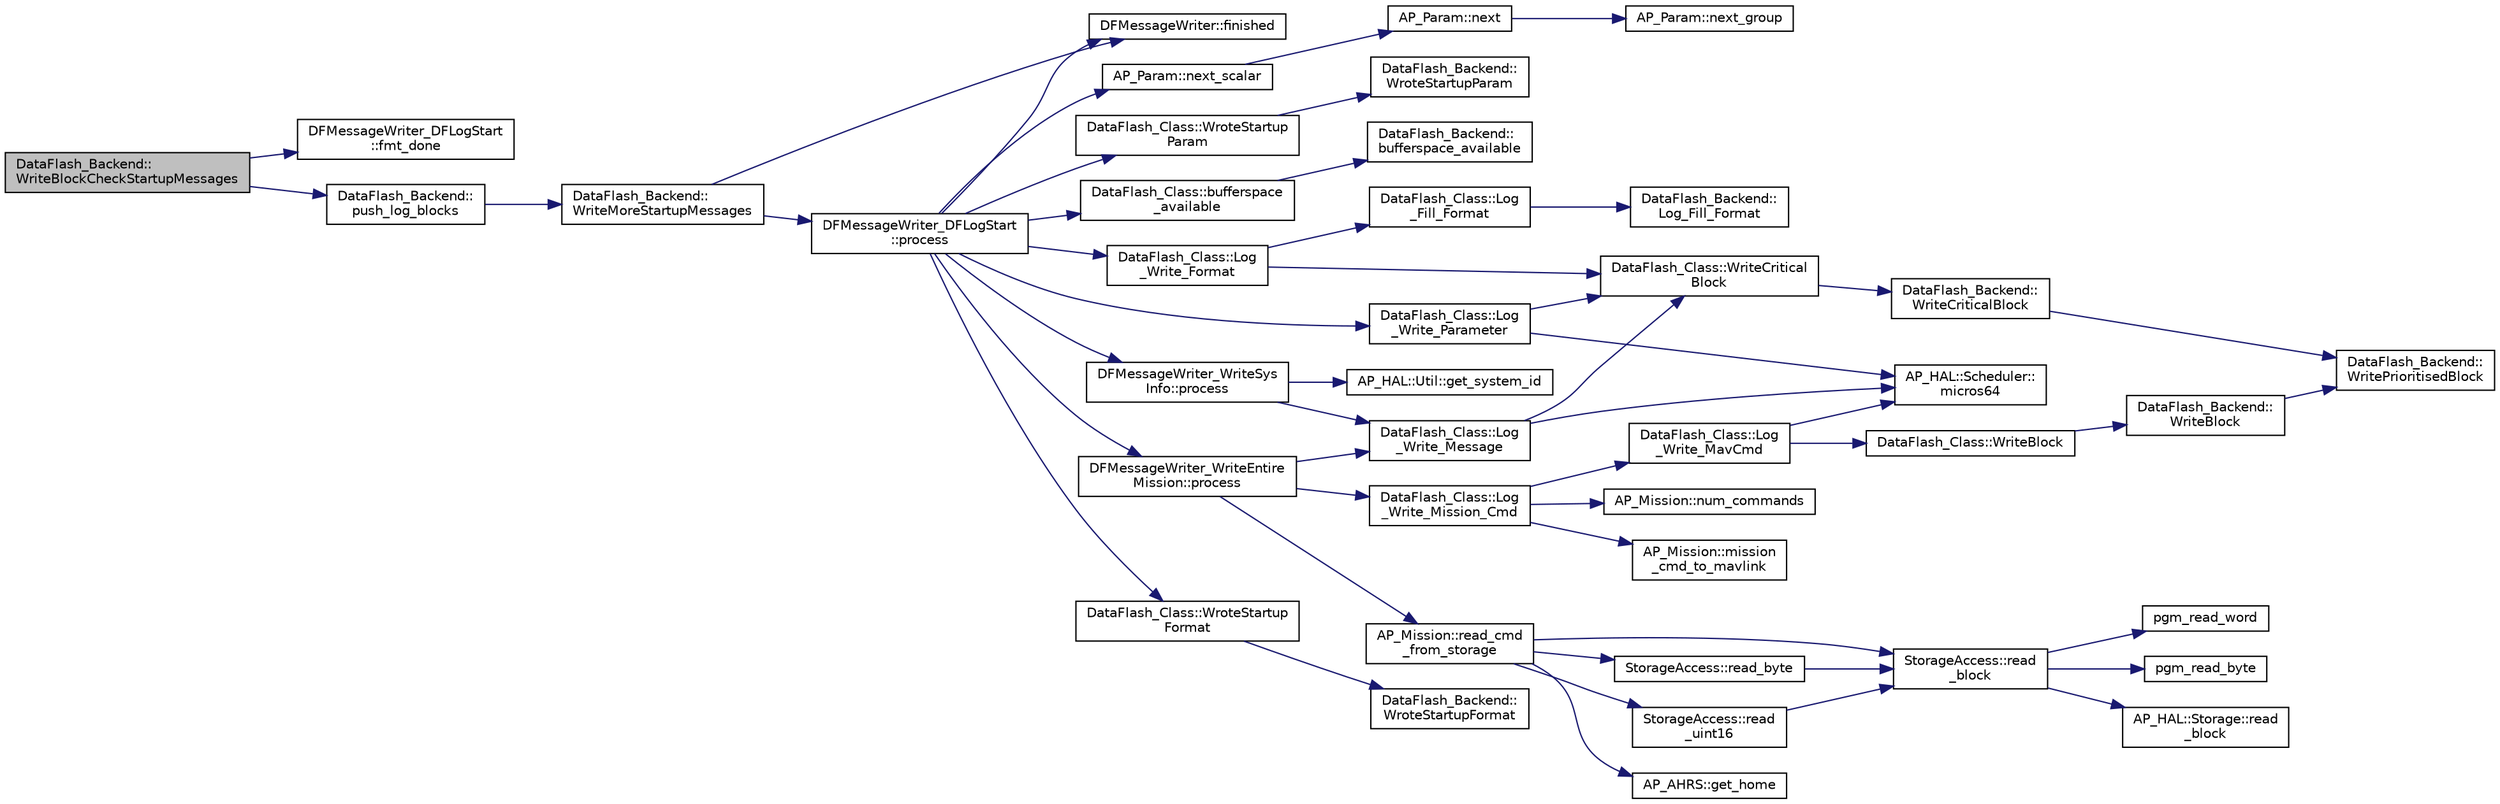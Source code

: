 digraph "DataFlash_Backend::WriteBlockCheckStartupMessages"
{
 // INTERACTIVE_SVG=YES
  edge [fontname="Helvetica",fontsize="10",labelfontname="Helvetica",labelfontsize="10"];
  node [fontname="Helvetica",fontsize="10",shape=record];
  rankdir="LR";
  Node1 [label="DataFlash_Backend::\lWriteBlockCheckStartupMessages",height=0.2,width=0.4,color="black", fillcolor="grey75", style="filled", fontcolor="black"];
  Node1 -> Node2 [color="midnightblue",fontsize="10",style="solid",fontname="Helvetica"];
  Node2 [label="DFMessageWriter_DFLogStart\l::fmt_done",height=0.2,width=0.4,color="black", fillcolor="white", style="filled",URL="$classDFMessageWriter__DFLogStart.html#a0c616a30397a8096d4ab20777b5f762a"];
  Node1 -> Node3 [color="midnightblue",fontsize="10",style="solid",fontname="Helvetica"];
  Node3 [label="DataFlash_Backend::\lpush_log_blocks",height=0.2,width=0.4,color="black", fillcolor="white", style="filled",URL="$classDataFlash__Backend.html#af5ccb067107a1ee7289ec208b5bc3bae"];
  Node3 -> Node4 [color="midnightblue",fontsize="10",style="solid",fontname="Helvetica"];
  Node4 [label="DataFlash_Backend::\lWriteMoreStartupMessages",height=0.2,width=0.4,color="black", fillcolor="white", style="filled",URL="$classDataFlash__Backend.html#af17a5022c4e47cfdd56c1a5887e85632"];
  Node4 -> Node5 [color="midnightblue",fontsize="10",style="solid",fontname="Helvetica"];
  Node5 [label="DFMessageWriter::finished",height=0.2,width=0.4,color="black", fillcolor="white", style="filled",URL="$classDFMessageWriter.html#a7acd177fa3b6820cb0a95a19e82cfe98"];
  Node4 -> Node6 [color="midnightblue",fontsize="10",style="solid",fontname="Helvetica"];
  Node6 [label="DFMessageWriter_DFLogStart\l::process",height=0.2,width=0.4,color="black", fillcolor="white", style="filled",URL="$classDFMessageWriter__DFLogStart.html#a81d7ab192bff2616b7649f3d4bdf7ca7"];
  Node6 -> Node7 [color="midnightblue",fontsize="10",style="solid",fontname="Helvetica"];
  Node7 [label="DataFlash_Class::Log\l_Write_Format",height=0.2,width=0.4,color="black", fillcolor="white", style="filled",URL="$classDataFlash__Class.html#afc587ba5893e0b91d4b962d4d4673ab2"];
  Node7 -> Node8 [color="midnightblue",fontsize="10",style="solid",fontname="Helvetica"];
  Node8 [label="DataFlash_Class::Log\l_Fill_Format",height=0.2,width=0.4,color="black", fillcolor="white", style="filled",URL="$classDataFlash__Class.html#a972466284a00ba479b9752a8fa43415e"];
  Node8 -> Node9 [color="midnightblue",fontsize="10",style="solid",fontname="Helvetica"];
  Node9 [label="DataFlash_Backend::\lLog_Fill_Format",height=0.2,width=0.4,color="black", fillcolor="white", style="filled",URL="$classDataFlash__Backend.html#a7078443c13464225a9368f782451ea1f"];
  Node7 -> Node10 [color="midnightblue",fontsize="10",style="solid",fontname="Helvetica"];
  Node10 [label="DataFlash_Class::WriteCritical\lBlock",height=0.2,width=0.4,color="black", fillcolor="white", style="filled",URL="$classDataFlash__Class.html#a2953e779f3c3587638e1324b1bf9ff33"];
  Node10 -> Node11 [color="midnightblue",fontsize="10",style="solid",fontname="Helvetica"];
  Node11 [label="DataFlash_Backend::\lWriteCriticalBlock",height=0.2,width=0.4,color="black", fillcolor="white", style="filled",URL="$classDataFlash__Backend.html#a5be0a9e566b2b525659756204c3353b7"];
  Node11 -> Node12 [color="midnightblue",fontsize="10",style="solid",fontname="Helvetica"];
  Node12 [label="DataFlash_Backend::\lWritePrioritisedBlock",height=0.2,width=0.4,color="black", fillcolor="white", style="filled",URL="$classDataFlash__Backend.html#a0807326aa0d3df61375bc1c949d2a125"];
  Node6 -> Node13 [color="midnightblue",fontsize="10",style="solid",fontname="Helvetica"];
  Node13 [label="DataFlash_Class::WroteStartup\lFormat",height=0.2,width=0.4,color="black", fillcolor="white", style="filled",URL="$classDataFlash__Class.html#abf28bb9da150eef6d4ac17cf7c2b195c"];
  Node13 -> Node14 [color="midnightblue",fontsize="10",style="solid",fontname="Helvetica"];
  Node14 [label="DataFlash_Backend::\lWroteStartupFormat",height=0.2,width=0.4,color="black", fillcolor="white", style="filled",URL="$classDataFlash__Backend.html#ac23b965f79784ebfc53be74057336f89"];
  Node6 -> Node15 [color="midnightblue",fontsize="10",style="solid",fontname="Helvetica"];
  Node15 [label="DataFlash_Class::Log\l_Write_Parameter",height=0.2,width=0.4,color="black", fillcolor="white", style="filled",URL="$classDataFlash__Class.html#a68caa27202b9ac91c16282bcb2d7f090"];
  Node15 -> Node16 [color="midnightblue",fontsize="10",style="solid",fontname="Helvetica"];
  Node16 [label="AP_HAL::Scheduler::\lmicros64",height=0.2,width=0.4,color="black", fillcolor="white", style="filled",URL="$classAP__HAL_1_1Scheduler.html#acfe178fdca7f8d9b22a939b3aac1a84f"];
  Node15 -> Node10 [color="midnightblue",fontsize="10",style="solid",fontname="Helvetica"];
  Node6 -> Node17 [color="midnightblue",fontsize="10",style="solid",fontname="Helvetica"];
  Node17 [label="AP_Param::next_scalar",height=0.2,width=0.4,color="black", fillcolor="white", style="filled",URL="$classAP__Param.html#a8cf8477edefdb6a0b2173d8229894173"];
  Node17 -> Node18 [color="midnightblue",fontsize="10",style="solid",fontname="Helvetica"];
  Node18 [label="AP_Param::next",height=0.2,width=0.4,color="black", fillcolor="white", style="filled",URL="$classAP__Param.html#ae329f47d0829a6ca578562fbec2d7383"];
  Node18 -> Node19 [color="midnightblue",fontsize="10",style="solid",fontname="Helvetica"];
  Node19 [label="AP_Param::next_group",height=0.2,width=0.4,color="black", fillcolor="white", style="filled",URL="$classAP__Param.html#aa08d36b650929da8d030137ca3dda5b2"];
  Node6 -> Node20 [color="midnightblue",fontsize="10",style="solid",fontname="Helvetica"];
  Node20 [label="DataFlash_Class::WroteStartup\lParam",height=0.2,width=0.4,color="black", fillcolor="white", style="filled",URL="$classDataFlash__Class.html#a012e777437be3bba60d7793fd0d36926"];
  Node20 -> Node21 [color="midnightblue",fontsize="10",style="solid",fontname="Helvetica"];
  Node21 [label="DataFlash_Backend::\lWroteStartupParam",height=0.2,width=0.4,color="black", fillcolor="white", style="filled",URL="$classDataFlash__Backend.html#adf2281e4544e6be93d519c67a52d0c35"];
  Node6 -> Node22 [color="midnightblue",fontsize="10",style="solid",fontname="Helvetica"];
  Node22 [label="DFMessageWriter_WriteSys\lInfo::process",height=0.2,width=0.4,color="black", fillcolor="white", style="filled",URL="$classDFMessageWriter__WriteSysInfo.html#a58c7b3822a65bb8415b33960266a1e83"];
  Node22 -> Node23 [color="midnightblue",fontsize="10",style="solid",fontname="Helvetica"];
  Node23 [label="DataFlash_Class::Log\l_Write_Message",height=0.2,width=0.4,color="black", fillcolor="white", style="filled",URL="$classDataFlash__Class.html#a6fe317bbfbfeb7d755823d95769d2176"];
  Node23 -> Node16 [color="midnightblue",fontsize="10",style="solid",fontname="Helvetica"];
  Node23 -> Node10 [color="midnightblue",fontsize="10",style="solid",fontname="Helvetica"];
  Node22 -> Node24 [color="midnightblue",fontsize="10",style="solid",fontname="Helvetica"];
  Node24 [label="AP_HAL::Util::get_system_id",height=0.2,width=0.4,color="black", fillcolor="white", style="filled",URL="$classAP__HAL_1_1Util.html#a6772b40dba50acc0e81803c33f5b5860"];
  Node6 -> Node5 [color="midnightblue",fontsize="10",style="solid",fontname="Helvetica"];
  Node6 -> Node25 [color="midnightblue",fontsize="10",style="solid",fontname="Helvetica"];
  Node25 [label="DFMessageWriter_WriteEntire\lMission::process",height=0.2,width=0.4,color="black", fillcolor="white", style="filled",URL="$classDFMessageWriter__WriteEntireMission.html#a157afd1587cb4756d21bfd04bd64fdd1"];
  Node25 -> Node23 [color="midnightblue",fontsize="10",style="solid",fontname="Helvetica"];
  Node25 -> Node26 [color="midnightblue",fontsize="10",style="solid",fontname="Helvetica"];
  Node26 [label="AP_Mission::read_cmd\l_from_storage",height=0.2,width=0.4,color="black", fillcolor="white", style="filled",URL="$classAP__Mission.html#afa29a34a739b0fc995194412dde6e532"];
  Node26 -> Node27 [color="midnightblue",fontsize="10",style="solid",fontname="Helvetica"];
  Node27 [label="AP_AHRS::get_home",height=0.2,width=0.4,color="black", fillcolor="white", style="filled",URL="$classAP__AHRS.html#aea45b16e6469a3b392b8bf52fb864732"];
  Node26 -> Node28 [color="midnightblue",fontsize="10",style="solid",fontname="Helvetica"];
  Node28 [label="StorageAccess::read_byte",height=0.2,width=0.4,color="black", fillcolor="white", style="filled",URL="$classStorageAccess.html#a9a3fc24569bd437ffcb41de520bb3955"];
  Node28 -> Node29 [color="midnightblue",fontsize="10",style="solid",fontname="Helvetica"];
  Node29 [label="StorageAccess::read\l_block",height=0.2,width=0.4,color="black", fillcolor="white", style="filled",URL="$classStorageAccess.html#ab2a8575d541549a15645edc360fdaa91"];
  Node29 -> Node30 [color="midnightblue",fontsize="10",style="solid",fontname="Helvetica"];
  Node30 [label="pgm_read_word",height=0.2,width=0.4,color="black", fillcolor="white", style="filled",URL="$AP__Progmem_8h.html#a9fc333349fa71fdc21a2d5152c5e23a2"];
  Node29 -> Node31 [color="midnightblue",fontsize="10",style="solid",fontname="Helvetica"];
  Node31 [label="pgm_read_byte",height=0.2,width=0.4,color="black", fillcolor="white", style="filled",URL="$AP__Progmem_8h.html#a1514e0408e036062b4af844baaf567da"];
  Node29 -> Node32 [color="midnightblue",fontsize="10",style="solid",fontname="Helvetica"];
  Node32 [label="AP_HAL::Storage::read\l_block",height=0.2,width=0.4,color="black", fillcolor="white", style="filled",URL="$classAP__HAL_1_1Storage.html#a1c3b1e80b0bec7d4bacd3ecbefb3b3f3"];
  Node26 -> Node33 [color="midnightblue",fontsize="10",style="solid",fontname="Helvetica"];
  Node33 [label="StorageAccess::read\l_uint16",height=0.2,width=0.4,color="black", fillcolor="white", style="filled",URL="$classStorageAccess.html#ac7ca06ca086f97a302e94ecaf9b18b80"];
  Node33 -> Node29 [color="midnightblue",fontsize="10",style="solid",fontname="Helvetica"];
  Node26 -> Node29 [color="midnightblue",fontsize="10",style="solid",fontname="Helvetica"];
  Node25 -> Node34 [color="midnightblue",fontsize="10",style="solid",fontname="Helvetica"];
  Node34 [label="DataFlash_Class::Log\l_Write_Mission_Cmd",height=0.2,width=0.4,color="black", fillcolor="white", style="filled",URL="$classDataFlash__Class.html#a8b156e2ea20fa8114326def2361cbe38"];
  Node34 -> Node35 [color="midnightblue",fontsize="10",style="solid",fontname="Helvetica"];
  Node35 [label="AP_Mission::mission\l_cmd_to_mavlink",height=0.2,width=0.4,color="black", fillcolor="white", style="filled",URL="$classAP__Mission.html#a47a4c5ef589ff9050cb9f80506ad9746"];
  Node34 -> Node36 [color="midnightblue",fontsize="10",style="solid",fontname="Helvetica"];
  Node36 [label="DataFlash_Class::Log\l_Write_MavCmd",height=0.2,width=0.4,color="black", fillcolor="white", style="filled",URL="$classDataFlash__Class.html#a77846cd4f1f576b27b5ba1b7a948d466"];
  Node36 -> Node16 [color="midnightblue",fontsize="10",style="solid",fontname="Helvetica"];
  Node36 -> Node37 [color="midnightblue",fontsize="10",style="solid",fontname="Helvetica"];
  Node37 [label="DataFlash_Class::WriteBlock",height=0.2,width=0.4,color="black", fillcolor="white", style="filled",URL="$classDataFlash__Class.html#a2838cdd106ad3dd8da69a45dd64117ca"];
  Node37 -> Node38 [color="midnightblue",fontsize="10",style="solid",fontname="Helvetica"];
  Node38 [label="DataFlash_Backend::\lWriteBlock",height=0.2,width=0.4,color="black", fillcolor="white", style="filled",URL="$classDataFlash__Backend.html#aed94b3ad1fd7333ddd7c2e20c3433d52"];
  Node38 -> Node12 [color="midnightblue",fontsize="10",style="solid",fontname="Helvetica"];
  Node34 -> Node39 [color="midnightblue",fontsize="10",style="solid",fontname="Helvetica"];
  Node39 [label="AP_Mission::num_commands",height=0.2,width=0.4,color="black", fillcolor="white", style="filled",URL="$classAP__Mission.html#a3d45d873b8f9e2ebf0d020ce26db957d",tooltip="num_commands - returns total number of commands in the mission "];
  Node6 -> Node40 [color="midnightblue",fontsize="10",style="solid",fontname="Helvetica"];
  Node40 [label="DataFlash_Class::bufferspace\l_available",height=0.2,width=0.4,color="black", fillcolor="white", style="filled",URL="$classDataFlash__Class.html#a44d696d04d974d4666bca5b0657b7f64"];
  Node40 -> Node41 [color="midnightblue",fontsize="10",style="solid",fontname="Helvetica"];
  Node41 [label="DataFlash_Backend::\lbufferspace_available",height=0.2,width=0.4,color="black", fillcolor="white", style="filled",URL="$classDataFlash__Backend.html#a0e12cf8039508955d90457b65b806dff"];
}
